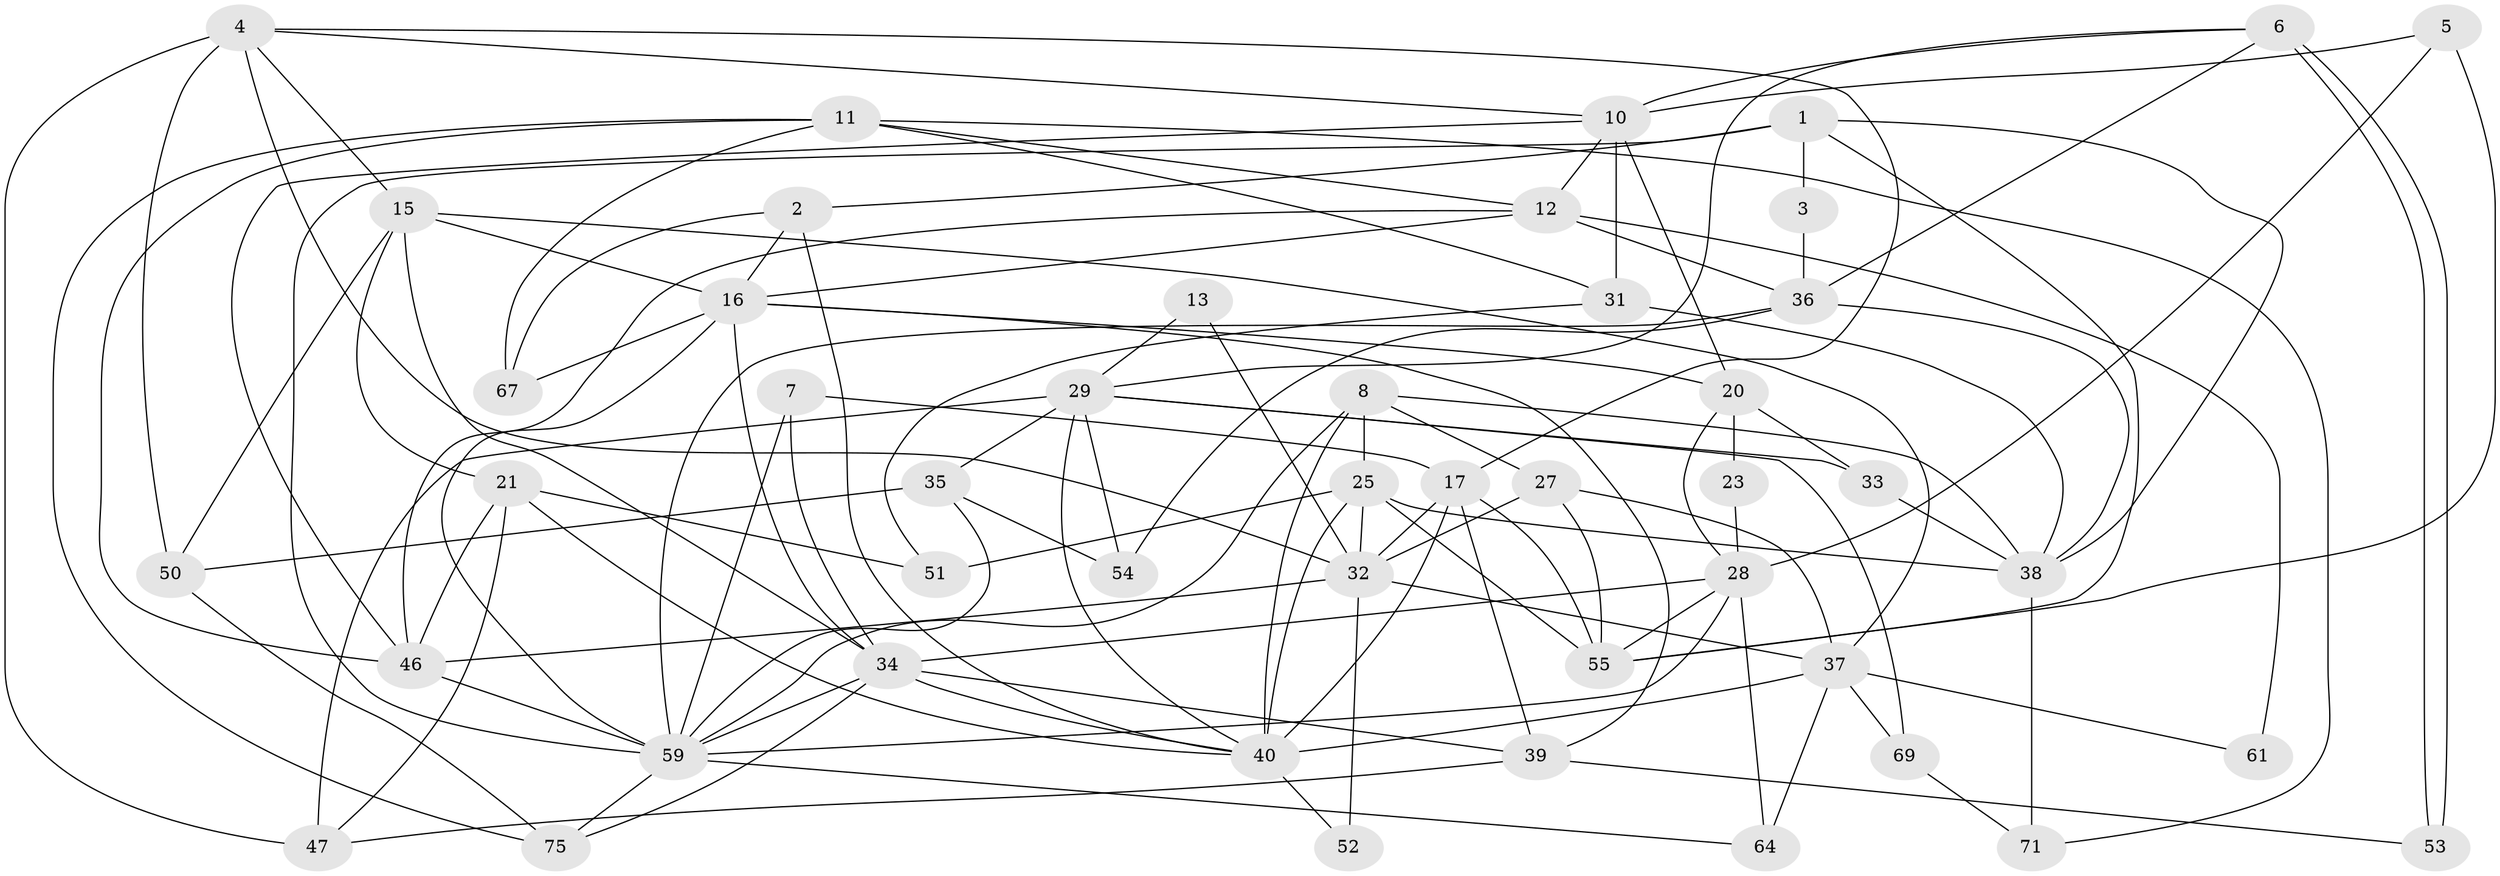 // Generated by graph-tools (version 1.1) at 2025/52/02/27/25 19:52:02]
// undirected, 47 vertices, 116 edges
graph export_dot {
graph [start="1"]
  node [color=gray90,style=filled];
  1 [super="+44"];
  2 [super="+57"];
  3;
  4 [super="+30"];
  5;
  6 [super="+26"];
  7 [super="+22"];
  8 [super="+9"];
  10 [super="+18"];
  11 [super="+24"];
  12 [super="+14"];
  13;
  15 [super="+43"];
  16 [super="+72"];
  17 [super="+19"];
  20 [super="+60"];
  21;
  23;
  25 [super="+49"];
  27;
  28 [super="+62"];
  29 [super="+58"];
  31;
  32 [super="+41"];
  33;
  34 [super="+45"];
  35 [super="+65"];
  36 [super="+74"];
  37 [super="+70"];
  38 [super="+42"];
  39;
  40 [super="+66"];
  46 [super="+56"];
  47 [super="+48"];
  50 [super="+68"];
  51;
  52;
  53;
  54;
  55 [super="+63"];
  59 [super="+76"];
  61;
  64 [super="+73"];
  67;
  69;
  71;
  75;
  1 -- 38;
  1 -- 59;
  1 -- 2;
  1 -- 3;
  1 -- 55;
  2 -- 40;
  2 -- 67;
  2 -- 16;
  3 -- 36 [weight=2];
  4 -- 17;
  4 -- 47;
  4 -- 50;
  4 -- 15;
  4 -- 32;
  4 -- 10;
  5 -- 55;
  5 -- 10;
  5 -- 28;
  6 -- 53;
  6 -- 53;
  6 -- 36;
  6 -- 10;
  6 -- 29;
  7 -- 59;
  7 -- 34;
  7 -- 17;
  8 -- 59;
  8 -- 38;
  8 -- 25;
  8 -- 40;
  8 -- 27;
  10 -- 31;
  10 -- 12;
  10 -- 20 [weight=2];
  10 -- 46;
  11 -- 31;
  11 -- 46;
  11 -- 67;
  11 -- 71;
  11 -- 75;
  11 -- 12;
  12 -- 36;
  12 -- 61 [weight=2];
  12 -- 16;
  12 -- 46;
  13 -- 29;
  13 -- 32 [weight=2];
  15 -- 21;
  15 -- 16;
  15 -- 37;
  15 -- 50;
  15 -- 34;
  16 -- 67;
  16 -- 20;
  16 -- 34;
  16 -- 39;
  16 -- 59;
  17 -- 39;
  17 -- 32;
  17 -- 40;
  17 -- 55;
  20 -- 23;
  20 -- 33;
  20 -- 28;
  21 -- 51;
  21 -- 40;
  21 -- 46;
  21 -- 47;
  23 -- 28;
  25 -- 55 [weight=2];
  25 -- 40 [weight=2];
  25 -- 32;
  25 -- 38;
  25 -- 51;
  27 -- 32;
  27 -- 37;
  27 -- 55;
  28 -- 64;
  28 -- 55;
  28 -- 59;
  28 -- 34 [weight=2];
  29 -- 47;
  29 -- 33;
  29 -- 69;
  29 -- 54;
  29 -- 35;
  29 -- 40;
  31 -- 51;
  31 -- 38;
  32 -- 52;
  32 -- 46;
  32 -- 37;
  33 -- 38;
  34 -- 40;
  34 -- 75;
  34 -- 59;
  34 -- 39;
  35 -- 59;
  35 -- 54;
  35 -- 50;
  36 -- 54;
  36 -- 59;
  36 -- 38;
  37 -- 69;
  37 -- 64;
  37 -- 40;
  37 -- 61;
  38 -- 71;
  39 -- 53;
  39 -- 47;
  40 -- 52;
  46 -- 59;
  50 -- 75;
  59 -- 75;
  59 -- 64;
  69 -- 71;
}
